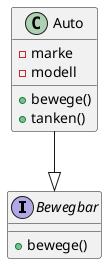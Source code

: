 @startuml
interface Bewegbar {
    + bewege()
}

class Auto {
    - marke
    - modell
    + bewege()
    + tanken()
}

Auto --|> Bewegbar
@enduml
